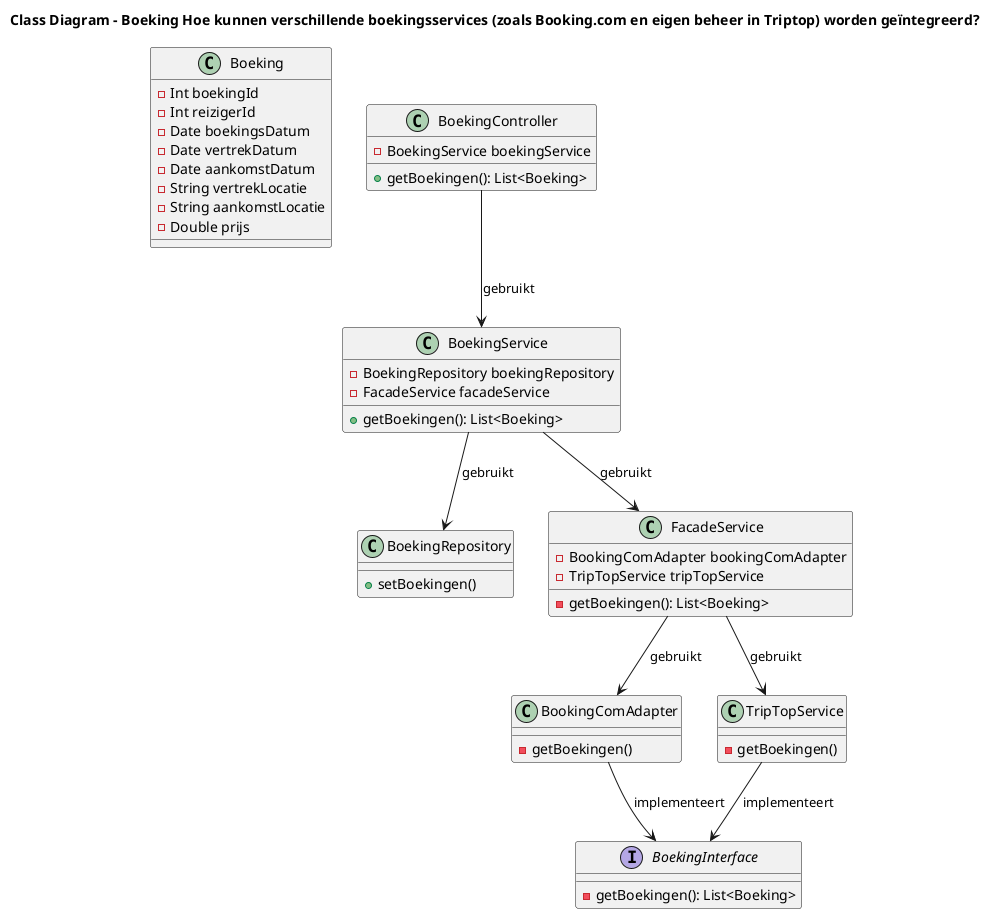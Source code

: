 @startuml
title Class Diagram – Boeking Hoe kunnen verschillende boekingsservices (zoals Booking.com en eigen beheer in Triptop) worden geïntegreerd?

class Boeking {
    -Int boekingId
    -Int reizigerId
    -Date boekingsDatum
    -Date vertrekDatum
    -Date aankomstDatum
    -String vertrekLocatie
    -String aankomstLocatie
    -Double prijs
}
class BoekingController {
    - BoekingService boekingService
    + getBoekingen(): List<Boeking>
}

class BoekingService {
    - BoekingRepository boekingRepository
    + getBoekingen(): List<Boeking>
    - FacadeService facadeService

}

class BoekingRepository {
    + setBoekingen()
}


class FacadeService {
    - BookingComAdapter bookingComAdapter
    - TripTopService tripTopService
     - getBoekingen(): List<Boeking>
}

class BookingComAdapter {
    - getBoekingen()
}

class TripTopService {
    - getBoekingen()
}

interface BoekingInterface {
    - getBoekingen(): List<Boeking>
}

BoekingController --> BoekingService: "gebruikt"
BoekingService --> FacadeService: "gebruikt"
BoekingService --> BoekingRepository: "gebruikt"
BookingComAdapter --> BoekingInterface: "implementeert"
TripTopService --> BoekingInterface: "implementeert"
FacadeService  --> BookingComAdapter : "gebruikt"
FacadeService --> TripTopService : "gebruikt"


@enduml